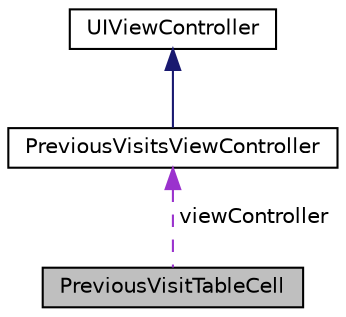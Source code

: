 digraph G
{
  edge [fontname="Helvetica",fontsize="10",labelfontname="Helvetica",labelfontsize="10"];
  node [fontname="Helvetica",fontsize="10",shape=record];
  Node1 [label="PreviousVisitTableCell",height=0.2,width=0.4,color="black", fillcolor="grey75", style="filled" fontcolor="black"];
  Node2 -> Node1 [dir="back",color="darkorchid3",fontsize="10",style="dashed",label=" viewController" ,fontname="Helvetica"];
  Node2 [label="PreviousVisitsViewController",height=0.2,width=0.4,color="black", fillcolor="white", style="filled",URL="$interface_previous_visits_view_controller.html"];
  Node3 -> Node2 [dir="back",color="midnightblue",fontsize="10",style="solid",fontname="Helvetica"];
  Node3 [label="UIViewController",height=0.2,width=0.4,color="black", fillcolor="white", style="filled",URL="$class_u_i_view_controller.html"];
}
